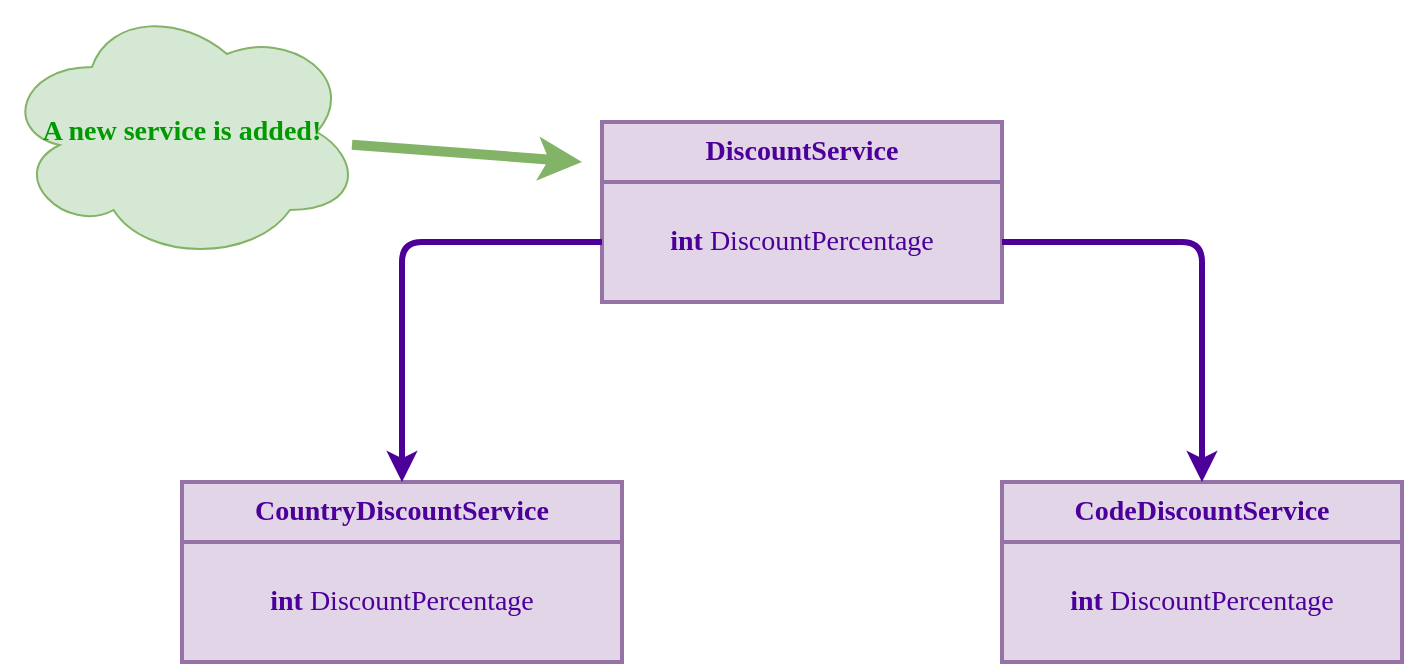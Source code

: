 <mxfile version="23.0.2" type="device">
  <diagram name="Page-1" id="PBFaabsFGjWN9c8YTTGt">
    <mxGraphModel dx="1098" dy="736" grid="1" gridSize="10" guides="1" tooltips="1" connect="1" arrows="1" fold="1" page="1" pageScale="1" pageWidth="850" pageHeight="1100" math="0" shadow="0">
      <root>
        <mxCell id="0" />
        <mxCell id="1" parent="0" />
        <mxCell id="fokHeXx_65Mysvky1lTH-14" value="" style="ellipse;shape=cloud;whiteSpace=wrap;html=1;fillColor=#d5e8d4;strokeColor=#82b366;" vertex="1" parent="1">
          <mxGeometry x="20" width="180" height="130" as="geometry" />
        </mxCell>
        <mxCell id="fokHeXx_65Mysvky1lTH-1" value="&lt;font color=&quot;#4c0099&quot; face=&quot;Verdana&quot; style=&quot;font-size: 14px;&quot;&gt;&lt;b&gt;DiscountService&lt;/b&gt;&lt;/font&gt;" style="swimlane;fontStyle=0;childLayout=stackLayout;horizontal=1;startSize=30;horizontalStack=0;resizeParent=1;resizeParentMax=0;resizeLast=0;collapsible=1;marginBottom=0;whiteSpace=wrap;html=1;fillColor=#e1d5e7;strokeColor=#9673a6;strokeWidth=2;" vertex="1" parent="1">
          <mxGeometry x="320" y="60" width="200" height="90" as="geometry" />
        </mxCell>
        <mxCell id="fokHeXx_65Mysvky1lTH-2" value="&lt;font color=&quot;#4c0099&quot; style=&quot;font-size: 14px;&quot; face=&quot;Verdana&quot;&gt;&lt;b&gt;int &lt;/b&gt;DiscountPercentage&lt;/font&gt;" style="text;strokeColor=#9673a6;fillColor=#e1d5e7;align=center;verticalAlign=middle;spacingLeft=4;spacingRight=4;overflow=hidden;points=[[0,0.5],[1,0.5]];portConstraint=eastwest;rotatable=0;whiteSpace=wrap;html=1;strokeWidth=2;" vertex="1" parent="fokHeXx_65Mysvky1lTH-1">
          <mxGeometry y="30" width="200" height="60" as="geometry" />
        </mxCell>
        <mxCell id="fokHeXx_65Mysvky1lTH-5" value="&lt;font color=&quot;#4c0099&quot; face=&quot;Verdana&quot; style=&quot;font-size: 14px;&quot;&gt;&lt;b&gt;CountryDiscountService&lt;/b&gt;&lt;/font&gt;" style="swimlane;fontStyle=0;childLayout=stackLayout;horizontal=1;startSize=30;horizontalStack=0;resizeParent=1;resizeParentMax=0;resizeLast=0;collapsible=1;marginBottom=0;whiteSpace=wrap;html=1;fillColor=#e1d5e7;strokeColor=#9673a6;strokeWidth=2;" vertex="1" parent="1">
          <mxGeometry x="110" y="240" width="220" height="90" as="geometry" />
        </mxCell>
        <mxCell id="fokHeXx_65Mysvky1lTH-6" value="&lt;font color=&quot;#4c0099&quot; style=&quot;font-size: 14px;&quot; face=&quot;Verdana&quot;&gt;&lt;b&gt;int &lt;/b&gt;DiscountPercentage&lt;/font&gt;" style="text;strokeColor=#9673a6;fillColor=#e1d5e7;align=center;verticalAlign=middle;spacingLeft=4;spacingRight=4;overflow=hidden;points=[[0,0.5],[1,0.5]];portConstraint=eastwest;rotatable=0;whiteSpace=wrap;html=1;strokeWidth=2;" vertex="1" parent="fokHeXx_65Mysvky1lTH-5">
          <mxGeometry y="30" width="220" height="60" as="geometry" />
        </mxCell>
        <mxCell id="fokHeXx_65Mysvky1lTH-7" value="&lt;font face=&quot;Verdana&quot; color=&quot;#4c0099&quot;&gt;&lt;span style=&quot;font-size: 14px;&quot;&gt;&lt;b&gt;CodeDiscountService&lt;/b&gt;&lt;/span&gt;&lt;/font&gt;" style="swimlane;fontStyle=0;childLayout=stackLayout;horizontal=1;startSize=30;horizontalStack=0;resizeParent=1;resizeParentMax=0;resizeLast=0;collapsible=1;marginBottom=0;whiteSpace=wrap;html=1;fillColor=#e1d5e7;strokeColor=#9673a6;strokeWidth=2;" vertex="1" parent="1">
          <mxGeometry x="520" y="240" width="200" height="90" as="geometry" />
        </mxCell>
        <mxCell id="fokHeXx_65Mysvky1lTH-8" value="&lt;font color=&quot;#4c0099&quot; style=&quot;font-size: 14px;&quot; face=&quot;Verdana&quot;&gt;&lt;b&gt;int &lt;/b&gt;DiscountPercentage&lt;/font&gt;" style="text;strokeColor=#9673a6;fillColor=#e1d5e7;align=center;verticalAlign=middle;spacingLeft=4;spacingRight=4;overflow=hidden;points=[[0,0.5],[1,0.5]];portConstraint=eastwest;rotatable=0;whiteSpace=wrap;html=1;strokeWidth=2;" vertex="1" parent="fokHeXx_65Mysvky1lTH-7">
          <mxGeometry y="30" width="200" height="60" as="geometry" />
        </mxCell>
        <mxCell id="fokHeXx_65Mysvky1lTH-9" value="" style="endArrow=classic;html=1;rounded=1;exitX=1;exitY=0.5;exitDx=0;exitDy=0;entryX=0.5;entryY=0;entryDx=0;entryDy=0;strokeWidth=3;curved=0;strokeColor=#4C0099;" edge="1" parent="1" source="fokHeXx_65Mysvky1lTH-2" target="fokHeXx_65Mysvky1lTH-7">
          <mxGeometry width="50" height="50" relative="1" as="geometry">
            <mxPoint x="440" y="310" as="sourcePoint" />
            <mxPoint x="490" y="260" as="targetPoint" />
            <Array as="points">
              <mxPoint x="620" y="120" />
            </Array>
          </mxGeometry>
        </mxCell>
        <mxCell id="fokHeXx_65Mysvky1lTH-10" value="" style="endArrow=classic;html=1;rounded=1;exitX=0;exitY=0.5;exitDx=0;exitDy=0;entryX=0.5;entryY=0;entryDx=0;entryDy=0;strokeWidth=3;curved=0;strokeColor=#4C0099;" edge="1" parent="1" source="fokHeXx_65Mysvky1lTH-2" target="fokHeXx_65Mysvky1lTH-5">
          <mxGeometry width="50" height="50" relative="1" as="geometry">
            <mxPoint x="440" y="310" as="sourcePoint" />
            <mxPoint x="490" y="260" as="targetPoint" />
            <Array as="points">
              <mxPoint x="220" y="120" />
            </Array>
          </mxGeometry>
        </mxCell>
        <mxCell id="fokHeXx_65Mysvky1lTH-13" value="" style="endArrow=classic;html=1;rounded=1;fillColor=#d5e8d4;strokeColor=#82b366;curved=0;strokeWidth=5;" edge="1" parent="1" source="fokHeXx_65Mysvky1lTH-12">
          <mxGeometry width="50" height="50" relative="1" as="geometry">
            <mxPoint x="230" y="60" as="sourcePoint" />
            <mxPoint x="310" y="80" as="targetPoint" />
          </mxGeometry>
        </mxCell>
        <mxCell id="fokHeXx_65Mysvky1lTH-12" value="&lt;b style=&quot;border-color: var(--border-color); font-family: Verdana; font-size: 14px;&quot;&gt;&lt;font color=&quot;#009900&quot;&gt;A new service is added!&lt;/font&gt;&lt;/b&gt;" style="text;html=1;strokeColor=none;fillColor=none;align=center;verticalAlign=middle;whiteSpace=wrap;rounded=0;" vertex="1" parent="1">
          <mxGeometry x="25" y="50" width="170" height="30" as="geometry" />
        </mxCell>
      </root>
    </mxGraphModel>
  </diagram>
</mxfile>

